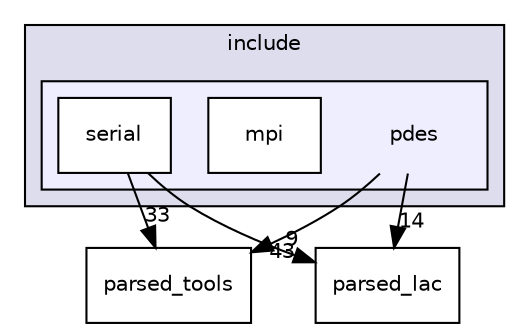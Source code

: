 digraph "include/pdes" {
  bgcolor=transparent;
  compound=true
  node [ fontsize="10", fontname="Helvetica"];
  edge [ labelfontsize="10", labelfontname="Helvetica"];
  subgraph clusterdir_d44c64559bbebec7f509842c48db8b23 {
    graph [ bgcolor="#ddddee", pencolor="black", label="include" fontname="Helvetica", fontsize="10", URL="dir_d44c64559bbebec7f509842c48db8b23.html"]
  subgraph clusterdir_60faf9a10d52b04582224b9116454383 {
    graph [ bgcolor="#eeeeff", pencolor="black", label="" URL="dir_60faf9a10d52b04582224b9116454383.html"];
    dir_60faf9a10d52b04582224b9116454383 [shape=plaintext label="pdes"];
    dir_7ac85db751091b31b06a51e40fc82221 [shape=box label="mpi" color="black" fillcolor="white" style="filled" URL="dir_7ac85db751091b31b06a51e40fc82221.html"];
    dir_0d1c0d82d2331d1d942d7c7f0084aeb2 [shape=box label="serial" color="black" fillcolor="white" style="filled" URL="dir_0d1c0d82d2331d1d942d7c7f0084aeb2.html"];
  }
  }
  dir_8e8448d9aef603b86753e7cb911804a9 [shape=box label="parsed_tools" URL="dir_8e8448d9aef603b86753e7cb911804a9.html"];
  dir_65593bf93f1e4428cc81baf4bb94349f [shape=box label="parsed_lac" URL="dir_65593bf93f1e4428cc81baf4bb94349f.html"];
  dir_60faf9a10d52b04582224b9116454383->dir_8e8448d9aef603b86753e7cb911804a9 [headlabel="43", labeldistance=1.5 headhref="dir_000005_000004.html"];
  dir_60faf9a10d52b04582224b9116454383->dir_65593bf93f1e4428cc81baf4bb94349f [headlabel="14", labeldistance=1.5 headhref="dir_000005_000003.html"];
  dir_0d1c0d82d2331d1d942d7c7f0084aeb2->dir_8e8448d9aef603b86753e7cb911804a9 [headlabel="33", labeldistance=1.5 headhref="dir_000007_000004.html"];
  dir_0d1c0d82d2331d1d942d7c7f0084aeb2->dir_65593bf93f1e4428cc81baf4bb94349f [headlabel="9", labeldistance=1.5 headhref="dir_000007_000003.html"];
}
